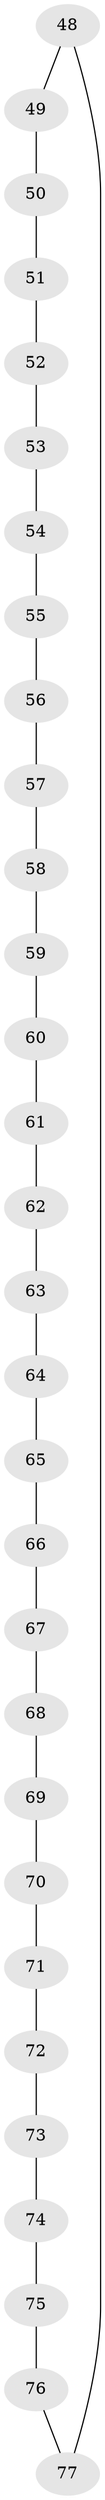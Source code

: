 // original degree distribution, {2: 1.0}
// Generated by graph-tools (version 1.1) at 2025/59/03/04/25 21:59:58]
// undirected, 30 vertices, 30 edges
graph export_dot {
graph [start="1"]
  node [color=gray90,style=filled];
  48 [super="+47"];
  49;
  50;
  51;
  52;
  53;
  54;
  55;
  56;
  57;
  58;
  59;
  60;
  61;
  62;
  63;
  64;
  65;
  66;
  67;
  68;
  69;
  70;
  71;
  72;
  73;
  74;
  75;
  76;
  77 [super="+4+5+6+12+13+14+20+21+22+28+29+30+36+37+38+44+45+46"];
  48 -- 49;
  48 -- 77;
  49 -- 50;
  50 -- 51;
  51 -- 52;
  52 -- 53;
  53 -- 54;
  54 -- 55;
  55 -- 56;
  56 -- 57;
  57 -- 58;
  58 -- 59;
  59 -- 60;
  60 -- 61;
  61 -- 62;
  62 -- 63;
  63 -- 64;
  64 -- 65;
  65 -- 66;
  66 -- 67;
  67 -- 68;
  68 -- 69;
  69 -- 70;
  70 -- 71;
  71 -- 72;
  72 -- 73;
  73 -- 74;
  74 -- 75;
  75 -- 76;
  76 -- 77;
}
